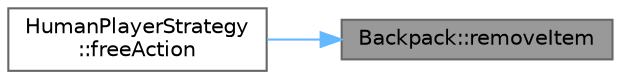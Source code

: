 digraph "Backpack::removeItem"
{
 // LATEX_PDF_SIZE
  bgcolor="transparent";
  edge [fontname=Helvetica,fontsize=10,labelfontname=Helvetica,labelfontsize=10];
  node [fontname=Helvetica,fontsize=10,shape=box,height=0.2,width=0.4];
  rankdir="RL";
  Node1 [id="Node000001",label="Backpack::removeItem",height=0.2,width=0.4,color="gray40", fillcolor="grey60", style="filled", fontcolor="black",tooltip="Method to remove an Item object from the current Backpack object."];
  Node1 -> Node2 [id="edge2_Node000001_Node000002",dir="back",color="steelblue1",style="solid",tooltip=" "];
  Node2 [id="Node000002",label="HumanPlayerStrategy\l::freeAction",height=0.2,width=0.4,color="grey40", fillcolor="white", style="filled",URL="$class_human_player_strategy.html#a620dea171a631c4f58bc5b00d2303e3e",tooltip="method that lets the user interact with their backpack and worn items"];
}
